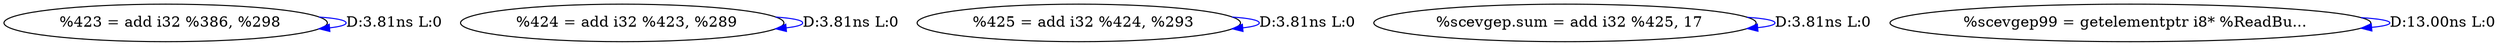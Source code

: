 digraph {
Node0x4161710[label="  %423 = add i32 %386, %298"];
Node0x4161710 -> Node0x4161710[label="D:3.81ns L:0",color=blue];
Node0x4161850[label="  %424 = add i32 %423, %289"];
Node0x4161850 -> Node0x4161850[label="D:3.81ns L:0",color=blue];
Node0x4161990[label="  %425 = add i32 %424, %293"];
Node0x4161990 -> Node0x4161990[label="D:3.81ns L:0",color=blue];
Node0x4161ad0[label="  %scevgep.sum = add i32 %425, 17"];
Node0x4161ad0 -> Node0x4161ad0[label="D:3.81ns L:0",color=blue];
Node0x4161c10[label="  %scevgep99 = getelementptr i8* %ReadBu..."];
Node0x4161c10 -> Node0x4161c10[label="D:13.00ns L:0",color=blue];
}
